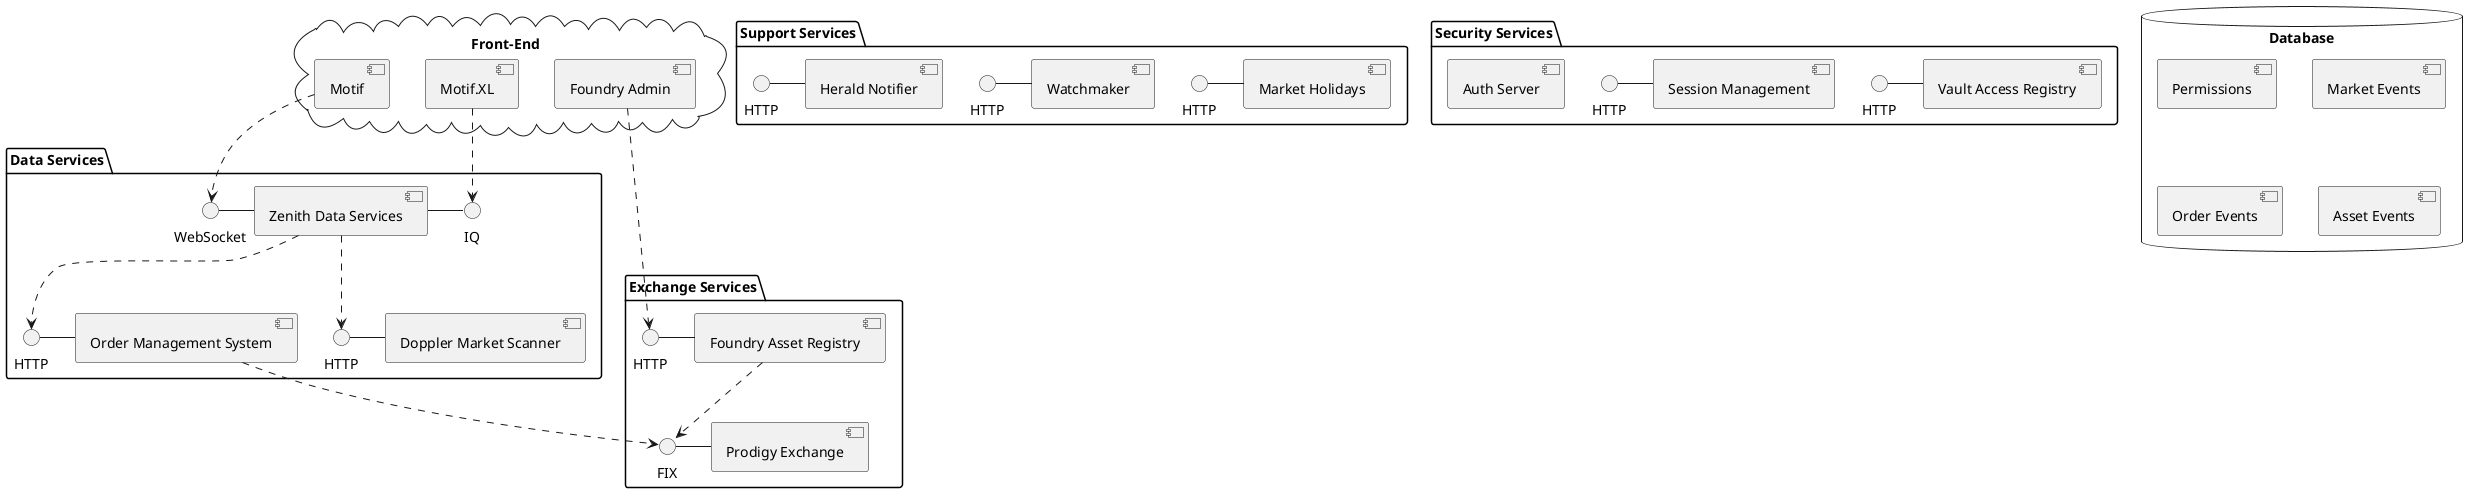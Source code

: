 @startuml

package "Exchange Services" {

	[Prodigy Exchange] as Exchange
	() "FIX" as Exchange.FIX
	Exchange.FIX - Exchange

	[Foundry Asset Registry] as Registry
	() "HTTP" as Registry.HTTP
	Registry.HTTP - Registry

	Registry ..> Exchange.FIX
}

package "Data Services" as Data {
	[Order Management System] as OMS
	() "HTTP" as OMS.HTTP
	OMS.HTTP - OMS

	[Zenith Data Services] as Zenith
	() "WebSocket" as Zenith.WS
	() "IQ" as Zenith.IQ
	Zenith.WS - Zenith
	Zenith -right- Zenith.IQ

	[Doppler Market Scanner] as Doppler
	() "HTTP" as Doppler.HTTP
	Doppler.HTTP - Doppler

	Zenith ..> OMS.HTTP
	Zenith ..> Doppler.HTTP

	OMS ..> Exchange.FIX
}

cloud "Front-End" {
	[Motif]
	[Motif.XL]
	[Foundry Admin] as FoundryAdmin

	Motif ..> Zenith.WS
	Motif.XL ..> Zenith.IQ

	FoundryAdmin ..> Registry.HTTP
}

package "Support Services" as Support {
	[Market Holidays] as Holiday
	() "HTTP" as Holiday.HTTP
	Holiday.HTTP - Holiday

	[Watchmaker] as Watchlist
	() "HTTP" as Watchlist.HTTP
	Watchlist.HTTP - Watchlist
	
	[Herald Notifier] as Herald
	() "HTTP" as Herald.HTTP
	Herald.HTTP - Herald
}

package "Security Services" as Security {
	[Vault Access Registry] as Vault
	() "HTTP" as Vault.HTTP
	Vault.HTTP - Vault

	[Session Management] as SMS
	() "HTTP" as SMS.HTTP
	SMS.HTTP - SMS

	[Auth Server] AS OAuth
}

database "Database" {
	[Permissions]
	[Market Events] as Market
	[Order Events] as Orders
	[Asset Events] as Assets
}

@enduml